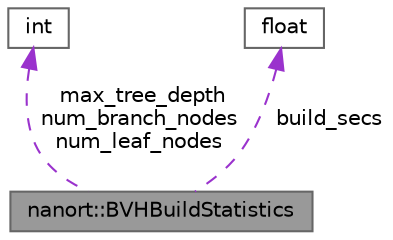 digraph "nanort::BVHBuildStatistics"
{
 // LATEX_PDF_SIZE
  bgcolor="transparent";
  edge [fontname=Helvetica,fontsize=10,labelfontname=Helvetica,labelfontsize=10];
  node [fontname=Helvetica,fontsize=10,shape=box,height=0.2,width=0.4];
  Node1 [label="nanort::BVHBuildStatistics",height=0.2,width=0.4,color="gray40", fillcolor="grey60", style="filled", fontcolor="black",tooltip="BVH build statistics."];
  Node2 -> Node1 [dir="back",color="darkorchid3",style="dashed",label=" max_tree_depth\nnum_branch_nodes\nnum_leaf_nodes" ];
  Node2 [label="int",height=0.2,width=0.4,color="gray40", fillcolor="white", style="filled",tooltip=" "];
  Node3 -> Node1 [dir="back",color="darkorchid3",style="dashed",label=" build_secs" ];
  Node3 [label="float",height=0.2,width=0.4,color="gray40", fillcolor="white", style="filled",tooltip=" "];
}
